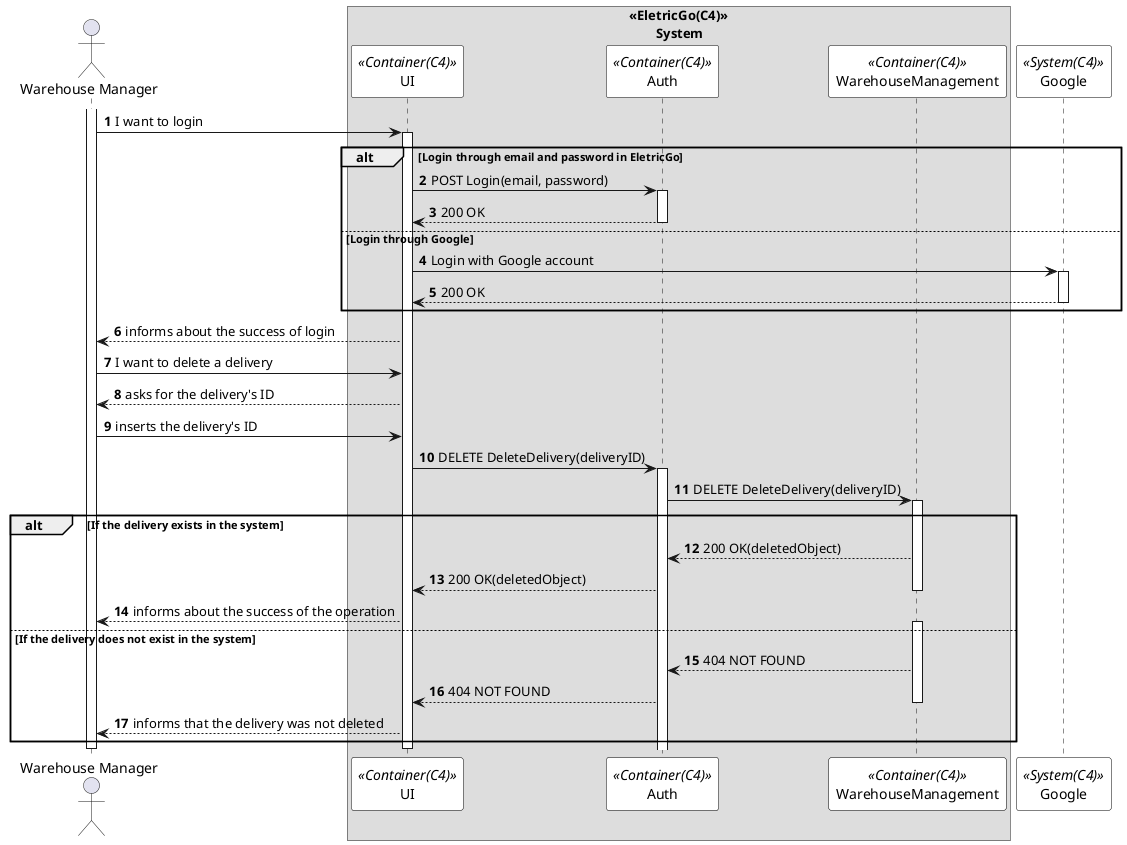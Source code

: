 @startuml deleteDeliverySD
autonumber

skinparam sequence {
ParticipantBorderColor black
ParticipantBackgroundColor white
}

actor "Warehouse Manager" as admin

box "<<EletricGo(C4)>>\n\tSystem"
participant UI as UI <<Container(C4)>>
participant Auth as AUTH <<Container(C4)>>
participant WarehouseManagement as WM <<Container(C4)>>
end box

participant Google as Google <<System(C4)>>


activate admin
admin->UI: I want to login
activate UI

alt Login through email and password in EletricGo

UI -> AUTH: POST Login(email, password)
activate AUTH

AUTH --> UI: 200 OK
deactivate AUTH

else Login through Google

UI -> Google: Login with Google account
activate Google
Google --> UI: 200 OK
deactivate Google

end



UI --> admin: informs about the success of login

admin -> UI: I want to delete a delivery


UI --> admin: asks for the delivery's ID


admin -> UI: inserts the delivery's ID


UI -> AUTH: DELETE DeleteDelivery(deliveryID)
activate AUTH

AUTH -> WM: DELETE DeleteDelivery(deliveryID)
activate WM

alt If the delivery exists in the system
WM --> AUTH: 200 OK(deletedObject)
AUTH --> UI: 200 OK(deletedObject)
deactivate WM

UI --> admin: informs about the success of the operation

else If the delivery does not exist in the system

activate WM
WM --> AUTH: 404 NOT FOUND
AUTH --> UI: 404 NOT FOUND
deactivate WM

UI --> admin: informs that the delivery was not deleted

end

deactivate UI
deactivate admin

@enduml
